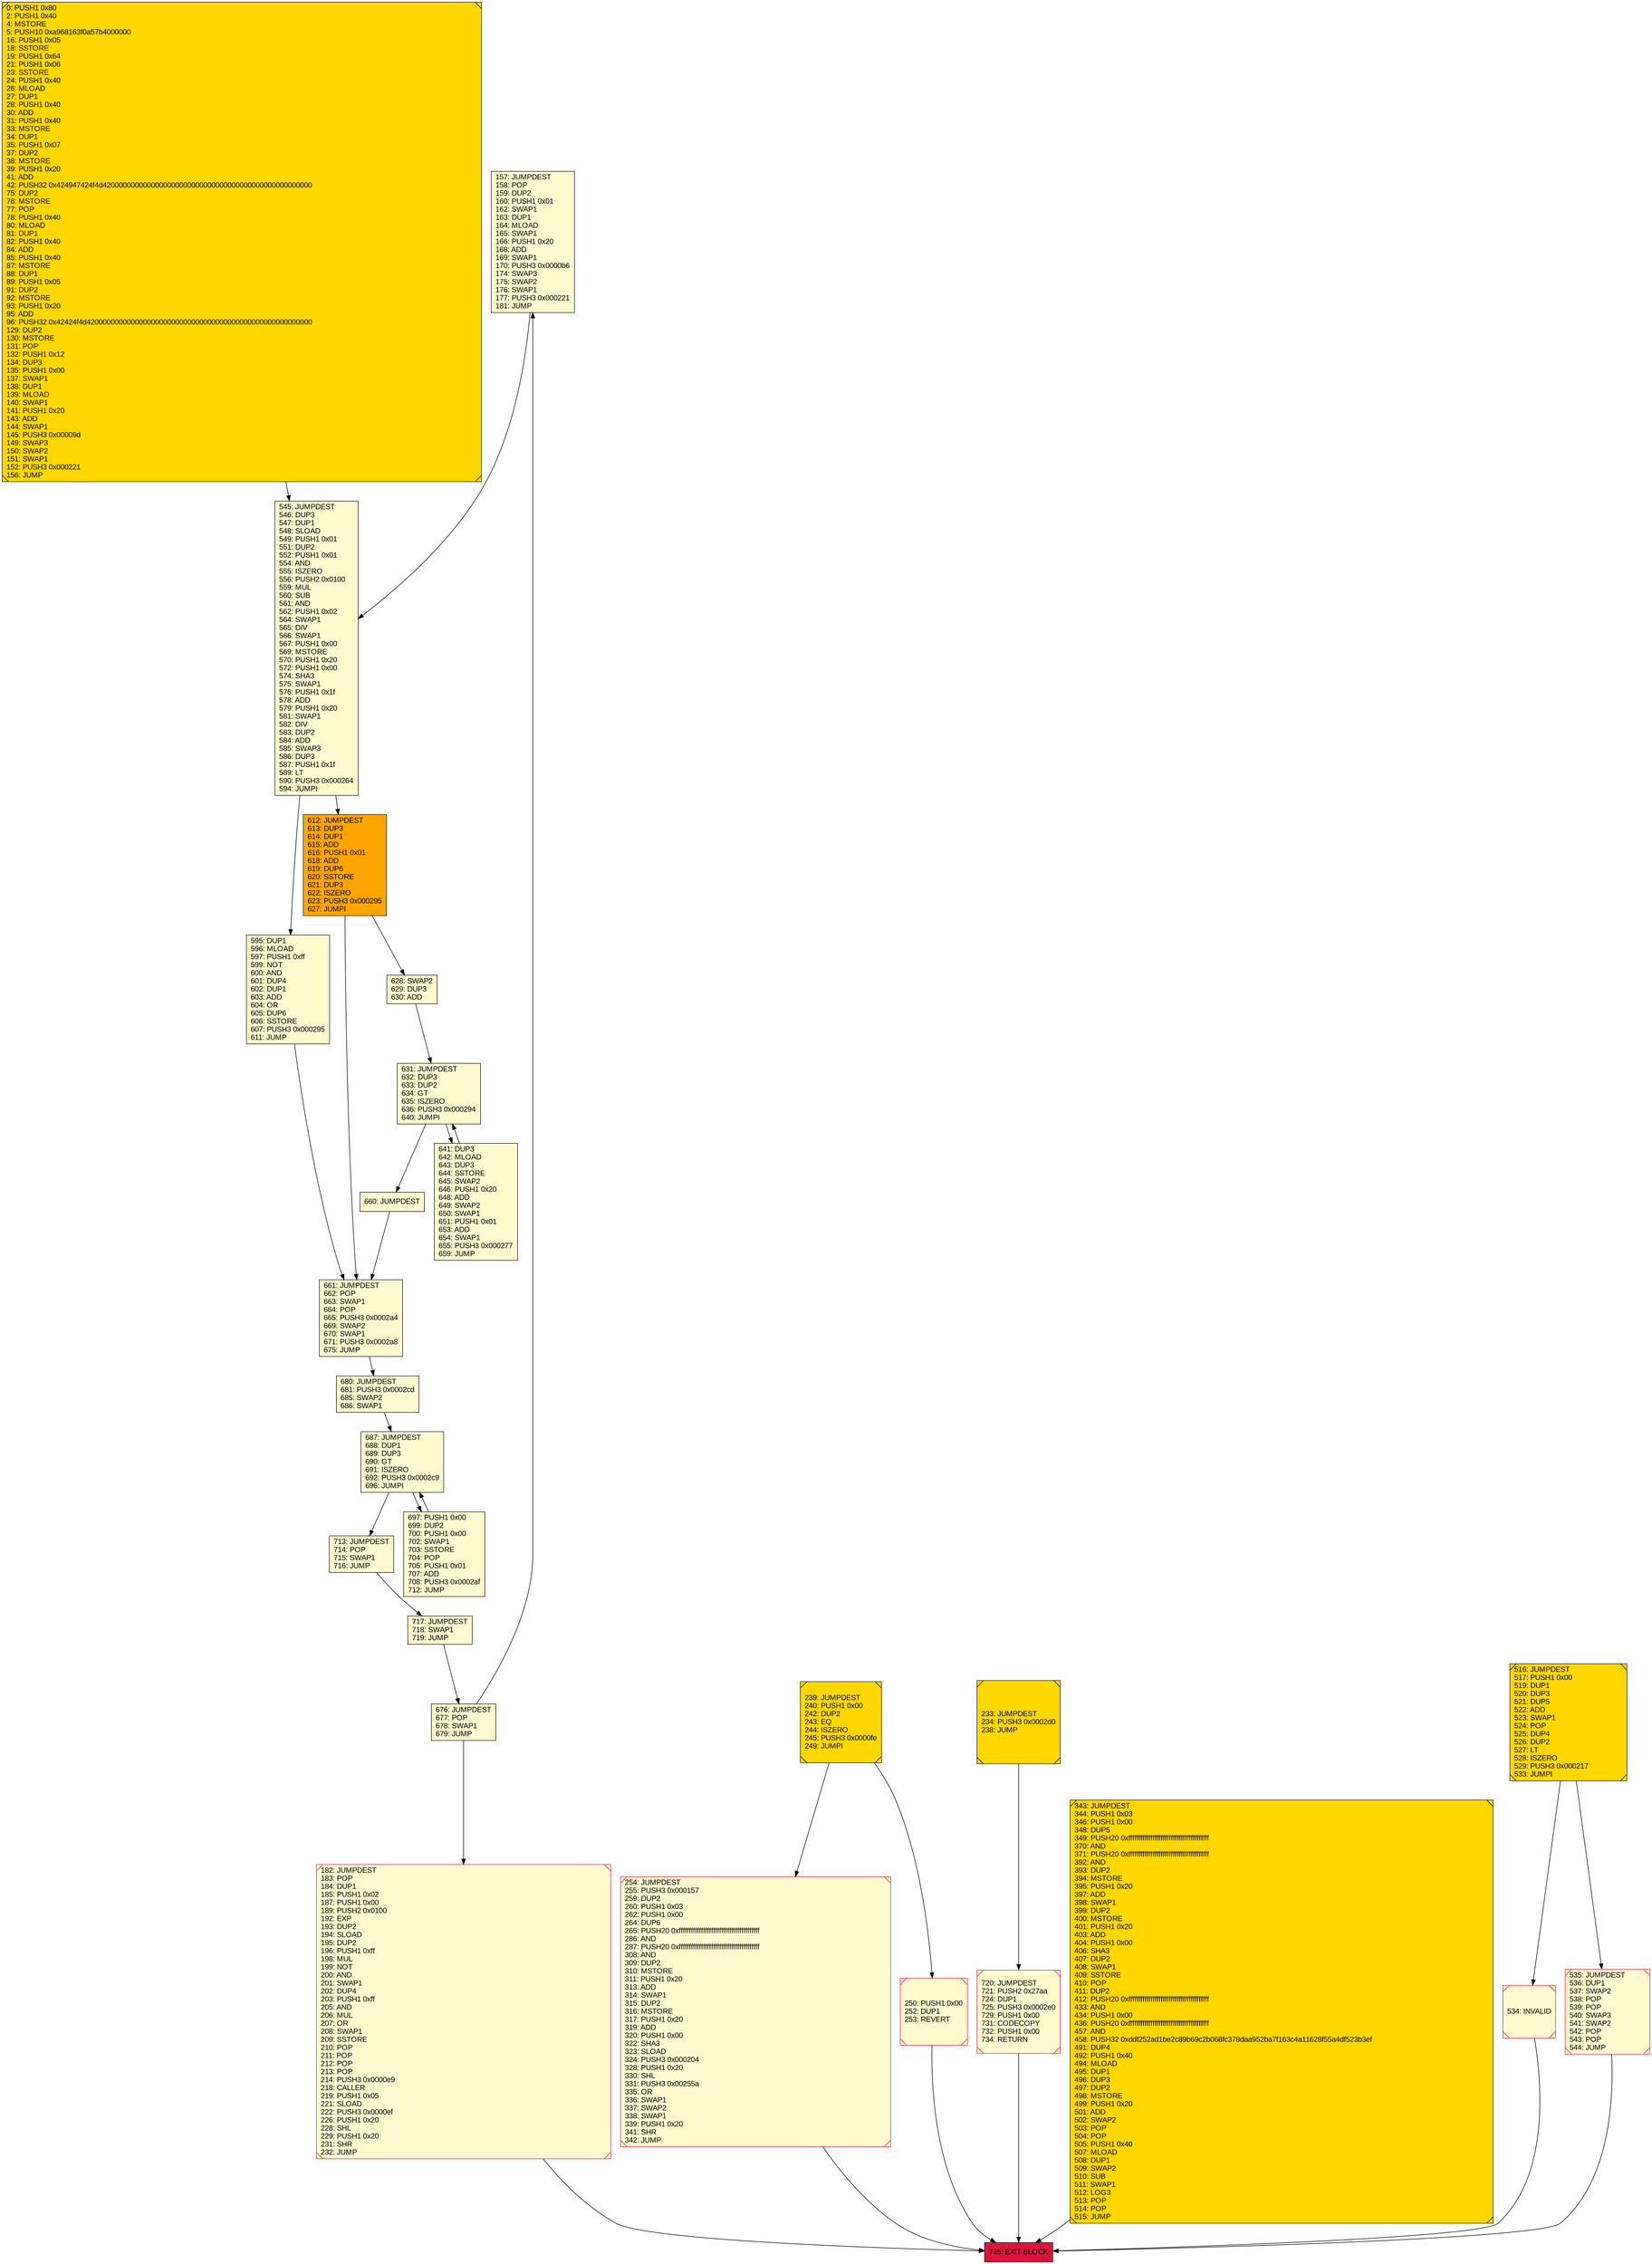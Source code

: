 digraph G {
bgcolor=transparent rankdir=UD;
node [shape=box style=filled color=black fillcolor=white fontname=arial fontcolor=black];
157 [label="157: JUMPDEST\l158: POP\l159: DUP2\l160: PUSH1 0x01\l162: SWAP1\l163: DUP1\l164: MLOAD\l165: SWAP1\l166: PUSH1 0x20\l168: ADD\l169: SWAP1\l170: PUSH3 0x0000b6\l174: SWAP3\l175: SWAP2\l176: SWAP1\l177: PUSH3 0x000221\l181: JUMP\l" fillcolor=lemonchiffon ];
254 [label="254: JUMPDEST\l255: PUSH3 0x000157\l259: DUP2\l260: PUSH1 0x03\l262: PUSH1 0x00\l264: DUP6\l265: PUSH20 0xffffffffffffffffffffffffffffffffffffffff\l286: AND\l287: PUSH20 0xffffffffffffffffffffffffffffffffffffffff\l308: AND\l309: DUP2\l310: MSTORE\l311: PUSH1 0x20\l313: ADD\l314: SWAP1\l315: DUP2\l316: MSTORE\l317: PUSH1 0x20\l319: ADD\l320: PUSH1 0x00\l322: SHA3\l323: SLOAD\l324: PUSH3 0x000204\l328: PUSH1 0x20\l330: SHL\l331: PUSH3 0x00255a\l335: OR\l336: SWAP1\l337: SWAP2\l338: SWAP1\l339: PUSH1 0x20\l341: SHR\l342: JUMP\l" fillcolor=lemonchiffon shape=Msquare color=crimson ];
720 [label="720: JUMPDEST\l721: PUSH2 0x27aa\l724: DUP1\l725: PUSH3 0x0002e0\l729: PUSH1 0x00\l731: CODECOPY\l732: PUSH1 0x00\l734: RETURN\l" fillcolor=lemonchiffon shape=Msquare color=crimson ];
0 [label="0: PUSH1 0x80\l2: PUSH1 0x40\l4: MSTORE\l5: PUSH10 0xa968163f0a57b4000000\l16: PUSH1 0x05\l18: SSTORE\l19: PUSH1 0x64\l21: PUSH1 0x06\l23: SSTORE\l24: PUSH1 0x40\l26: MLOAD\l27: DUP1\l28: PUSH1 0x40\l30: ADD\l31: PUSH1 0x40\l33: MSTORE\l34: DUP1\l35: PUSH1 0x07\l37: DUP2\l38: MSTORE\l39: PUSH1 0x20\l41: ADD\l42: PUSH32 0x424947424f4d4200000000000000000000000000000000000000000000000000\l75: DUP2\l76: MSTORE\l77: POP\l78: PUSH1 0x40\l80: MLOAD\l81: DUP1\l82: PUSH1 0x40\l84: ADD\l85: PUSH1 0x40\l87: MSTORE\l88: DUP1\l89: PUSH1 0x05\l91: DUP2\l92: MSTORE\l93: PUSH1 0x20\l95: ADD\l96: PUSH32 0x42424f4d42000000000000000000000000000000000000000000000000000000\l129: DUP2\l130: MSTORE\l131: POP\l132: PUSH1 0x12\l134: DUP3\l135: PUSH1 0x00\l137: SWAP1\l138: DUP1\l139: MLOAD\l140: SWAP1\l141: PUSH1 0x20\l143: ADD\l144: SWAP1\l145: PUSH3 0x00009d\l149: SWAP3\l150: SWAP2\l151: SWAP1\l152: PUSH3 0x000221\l156: JUMP\l" fillcolor=lemonchiffon shape=Msquare fillcolor=gold ];
595 [label="595: DUP1\l596: MLOAD\l597: PUSH1 0xff\l599: NOT\l600: AND\l601: DUP4\l602: DUP1\l603: ADD\l604: OR\l605: DUP6\l606: SSTORE\l607: PUSH3 0x000295\l611: JUMP\l" fillcolor=lemonchiffon ];
687 [label="687: JUMPDEST\l688: DUP1\l689: DUP3\l690: GT\l691: ISZERO\l692: PUSH3 0x0002c9\l696: JUMPI\l" fillcolor=lemonchiffon ];
343 [label="343: JUMPDEST\l344: PUSH1 0x03\l346: PUSH1 0x00\l348: DUP5\l349: PUSH20 0xffffffffffffffffffffffffffffffffffffffff\l370: AND\l371: PUSH20 0xffffffffffffffffffffffffffffffffffffffff\l392: AND\l393: DUP2\l394: MSTORE\l395: PUSH1 0x20\l397: ADD\l398: SWAP1\l399: DUP2\l400: MSTORE\l401: PUSH1 0x20\l403: ADD\l404: PUSH1 0x00\l406: SHA3\l407: DUP2\l408: SWAP1\l409: SSTORE\l410: POP\l411: DUP2\l412: PUSH20 0xffffffffffffffffffffffffffffffffffffffff\l433: AND\l434: PUSH1 0x00\l436: PUSH20 0xffffffffffffffffffffffffffffffffffffffff\l457: AND\l458: PUSH32 0xddf252ad1be2c89b69c2b068fc378daa952ba7f163c4a11628f55a4df523b3ef\l491: DUP4\l492: PUSH1 0x40\l494: MLOAD\l495: DUP1\l496: DUP3\l497: DUP2\l498: MSTORE\l499: PUSH1 0x20\l501: ADD\l502: SWAP2\l503: POP\l504: POP\l505: PUSH1 0x40\l507: MLOAD\l508: DUP1\l509: SWAP2\l510: SUB\l511: SWAP1\l512: LOG3\l513: POP\l514: POP\l515: JUMP\l" fillcolor=lemonchiffon shape=Msquare fillcolor=gold ];
631 [label="631: JUMPDEST\l632: DUP3\l633: DUP2\l634: GT\l635: ISZERO\l636: PUSH3 0x000294\l640: JUMPI\l" fillcolor=lemonchiffon ];
612 [label="612: JUMPDEST\l613: DUP3\l614: DUP1\l615: ADD\l616: PUSH1 0x01\l618: ADD\l619: DUP6\l620: SSTORE\l621: DUP3\l622: ISZERO\l623: PUSH3 0x000295\l627: JUMPI\l" fillcolor=orange ];
660 [label="660: JUMPDEST\l" fillcolor=lemonchiffon ];
713 [label="713: JUMPDEST\l714: POP\l715: SWAP1\l716: JUMP\l" fillcolor=lemonchiffon ];
250 [label="250: PUSH1 0x00\l252: DUP1\l253: REVERT\l" fillcolor=lemonchiffon shape=Msquare color=crimson ];
641 [label="641: DUP3\l642: MLOAD\l643: DUP3\l644: SSTORE\l645: SWAP2\l646: PUSH1 0x20\l648: ADD\l649: SWAP2\l650: SWAP1\l651: PUSH1 0x01\l653: ADD\l654: SWAP1\l655: PUSH3 0x000277\l659: JUMP\l" fillcolor=lemonchiffon ];
661 [label="661: JUMPDEST\l662: POP\l663: SWAP1\l664: POP\l665: PUSH3 0x0002a4\l669: SWAP2\l670: SWAP1\l671: PUSH3 0x0002a8\l675: JUMP\l" fillcolor=lemonchiffon ];
239 [label="239: JUMPDEST\l240: PUSH1 0x00\l242: DUP2\l243: EQ\l244: ISZERO\l245: PUSH3 0x0000fe\l249: JUMPI\l" fillcolor=lemonchiffon shape=Msquare fillcolor=gold ];
735 [label="735: EXIT BLOCK\l" fillcolor=crimson ];
516 [label="516: JUMPDEST\l517: PUSH1 0x00\l519: DUP1\l520: DUP3\l521: DUP5\l522: ADD\l523: SWAP1\l524: POP\l525: DUP4\l526: DUP2\l527: LT\l528: ISZERO\l529: PUSH3 0x000217\l533: JUMPI\l" fillcolor=lemonchiffon shape=Msquare fillcolor=gold ];
534 [label="534: INVALID\l" fillcolor=lemonchiffon shape=Msquare color=crimson ];
545 [label="545: JUMPDEST\l546: DUP3\l547: DUP1\l548: SLOAD\l549: PUSH1 0x01\l551: DUP2\l552: PUSH1 0x01\l554: AND\l555: ISZERO\l556: PUSH2 0x0100\l559: MUL\l560: SUB\l561: AND\l562: PUSH1 0x02\l564: SWAP1\l565: DIV\l566: SWAP1\l567: PUSH1 0x00\l569: MSTORE\l570: PUSH1 0x20\l572: PUSH1 0x00\l574: SHA3\l575: SWAP1\l576: PUSH1 0x1f\l578: ADD\l579: PUSH1 0x20\l581: SWAP1\l582: DIV\l583: DUP2\l584: ADD\l585: SWAP3\l586: DUP3\l587: PUSH1 0x1f\l589: LT\l590: PUSH3 0x000264\l594: JUMPI\l" fillcolor=lemonchiffon ];
182 [label="182: JUMPDEST\l183: POP\l184: DUP1\l185: PUSH1 0x02\l187: PUSH1 0x00\l189: PUSH2 0x0100\l192: EXP\l193: DUP2\l194: SLOAD\l195: DUP2\l196: PUSH1 0xff\l198: MUL\l199: NOT\l200: AND\l201: SWAP1\l202: DUP4\l203: PUSH1 0xff\l205: AND\l206: MUL\l207: OR\l208: SWAP1\l209: SSTORE\l210: POP\l211: POP\l212: POP\l213: POP\l214: PUSH3 0x0000e9\l218: CALLER\l219: PUSH1 0x05\l221: SLOAD\l222: PUSH3 0x0000ef\l226: PUSH1 0x20\l228: SHL\l229: PUSH1 0x20\l231: SHR\l232: JUMP\l" fillcolor=lemonchiffon shape=Msquare color=crimson ];
676 [label="676: JUMPDEST\l677: POP\l678: SWAP1\l679: JUMP\l" fillcolor=lemonchiffon ];
697 [label="697: PUSH1 0x00\l699: DUP2\l700: PUSH1 0x00\l702: SWAP1\l703: SSTORE\l704: POP\l705: PUSH1 0x01\l707: ADD\l708: PUSH3 0x0002af\l712: JUMP\l" fillcolor=lemonchiffon ];
628 [label="628: SWAP2\l629: DUP3\l630: ADD\l" fillcolor=lemonchiffon ];
717 [label="717: JUMPDEST\l718: SWAP1\l719: JUMP\l" fillcolor=lemonchiffon ];
535 [label="535: JUMPDEST\l536: DUP1\l537: SWAP2\l538: POP\l539: POP\l540: SWAP3\l541: SWAP2\l542: POP\l543: POP\l544: JUMP\l" fillcolor=lemonchiffon shape=Msquare color=crimson ];
233 [label="233: JUMPDEST\l234: PUSH3 0x0002d0\l238: JUMP\l" fillcolor=lemonchiffon shape=Msquare fillcolor=gold ];
680 [label="680: JUMPDEST\l681: PUSH3 0x0002cd\l685: SWAP2\l686: SWAP1\l" fillcolor=lemonchiffon ];
676 -> 182;
516 -> 534;
250 -> 735;
660 -> 661;
239 -> 250;
631 -> 641;
641 -> 631;
612 -> 661;
631 -> 660;
717 -> 676;
343 -> 735;
595 -> 661;
516 -> 535;
687 -> 713;
720 -> 735;
254 -> 735;
239 -> 254;
612 -> 628;
713 -> 717;
545 -> 595;
628 -> 631;
661 -> 680;
0 -> 545;
535 -> 735;
182 -> 735;
157 -> 545;
680 -> 687;
233 -> 720;
534 -> 735;
676 -> 157;
545 -> 612;
687 -> 697;
697 -> 687;
}